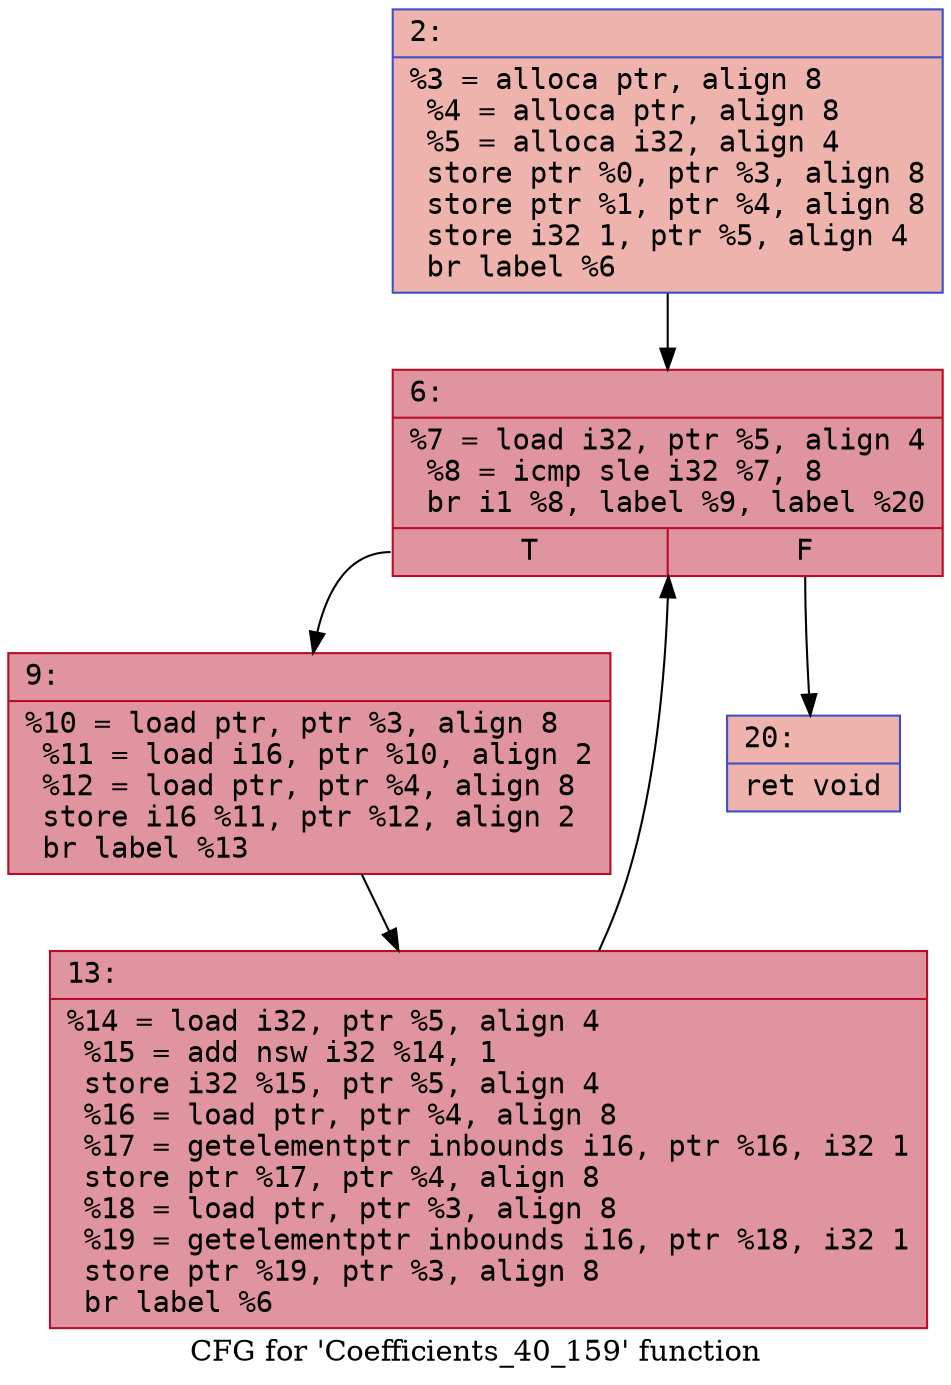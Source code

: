 digraph "CFG for 'Coefficients_40_159' function" {
	label="CFG for 'Coefficients_40_159' function";

	Node0x600003990780 [shape=record,color="#3d50c3ff", style=filled, fillcolor="#d6524470" fontname="Courier",label="{2:\l|  %3 = alloca ptr, align 8\l  %4 = alloca ptr, align 8\l  %5 = alloca i32, align 4\l  store ptr %0, ptr %3, align 8\l  store ptr %1, ptr %4, align 8\l  store i32 1, ptr %5, align 4\l  br label %6\l}"];
	Node0x600003990780 -> Node0x600003990870[tooltip="2 -> 6\nProbability 100.00%" ];
	Node0x600003990870 [shape=record,color="#b70d28ff", style=filled, fillcolor="#b70d2870" fontname="Courier",label="{6:\l|  %7 = load i32, ptr %5, align 4\l  %8 = icmp sle i32 %7, 8\l  br i1 %8, label %9, label %20\l|{<s0>T|<s1>F}}"];
	Node0x600003990870:s0 -> Node0x6000039908c0[tooltip="6 -> 9\nProbability 96.88%" ];
	Node0x600003990870:s1 -> Node0x600003990960[tooltip="6 -> 20\nProbability 3.12%" ];
	Node0x6000039908c0 [shape=record,color="#b70d28ff", style=filled, fillcolor="#b70d2870" fontname="Courier",label="{9:\l|  %10 = load ptr, ptr %3, align 8\l  %11 = load i16, ptr %10, align 2\l  %12 = load ptr, ptr %4, align 8\l  store i16 %11, ptr %12, align 2\l  br label %13\l}"];
	Node0x6000039908c0 -> Node0x600003990910[tooltip="9 -> 13\nProbability 100.00%" ];
	Node0x600003990910 [shape=record,color="#b70d28ff", style=filled, fillcolor="#b70d2870" fontname="Courier",label="{13:\l|  %14 = load i32, ptr %5, align 4\l  %15 = add nsw i32 %14, 1\l  store i32 %15, ptr %5, align 4\l  %16 = load ptr, ptr %4, align 8\l  %17 = getelementptr inbounds i16, ptr %16, i32 1\l  store ptr %17, ptr %4, align 8\l  %18 = load ptr, ptr %3, align 8\l  %19 = getelementptr inbounds i16, ptr %18, i32 1\l  store ptr %19, ptr %3, align 8\l  br label %6\l}"];
	Node0x600003990910 -> Node0x600003990870[tooltip="13 -> 6\nProbability 100.00%" ];
	Node0x600003990960 [shape=record,color="#3d50c3ff", style=filled, fillcolor="#d6524470" fontname="Courier",label="{20:\l|  ret void\l}"];
}
